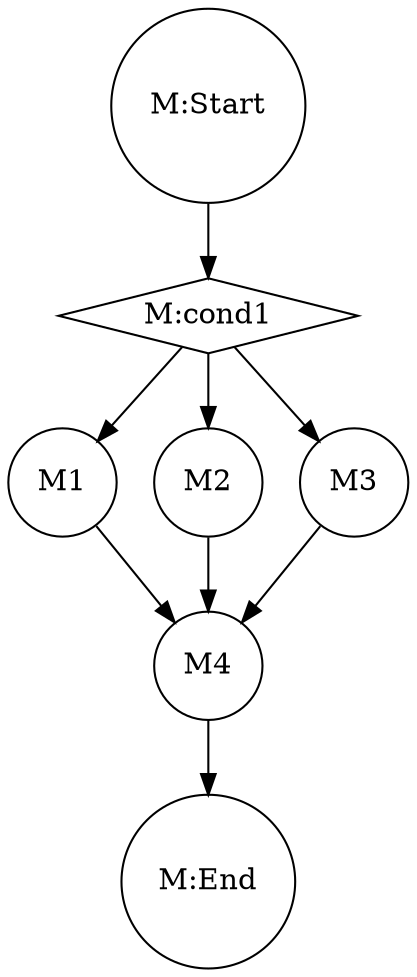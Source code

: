 strict digraph {
  "M:Start" [label="M:Start",shape=circle,type=EntryPoint]
  "M:End" [label="M:End",shape=circle,type=ExitPoint]
  "M:cond1" [label="M:cond1",shape=diamond,type=Condition]
  M1 [label=M1,shape=circle,type=FunctionCall]
  M2 [label=M2,shape=circle,type=FunctionCall]
  M3 [label=M3,shape=circle,type=FunctionCall]
  M4 [label=M4,shape=circle,type=FunctionCall]
  "M:Start" -> "M:cond1" [type=control]
  "M:cond1" -> M1 [type=control]
  "M:cond1" -> M2 [type=control]
  "M:cond1" -> M3 [type=control]
  M1 -> M4 [type=control]
  M2 -> M4 [type=control]
  M3 -> M4 [type=control]
  M4 -> "M:End" [type=control]
}
